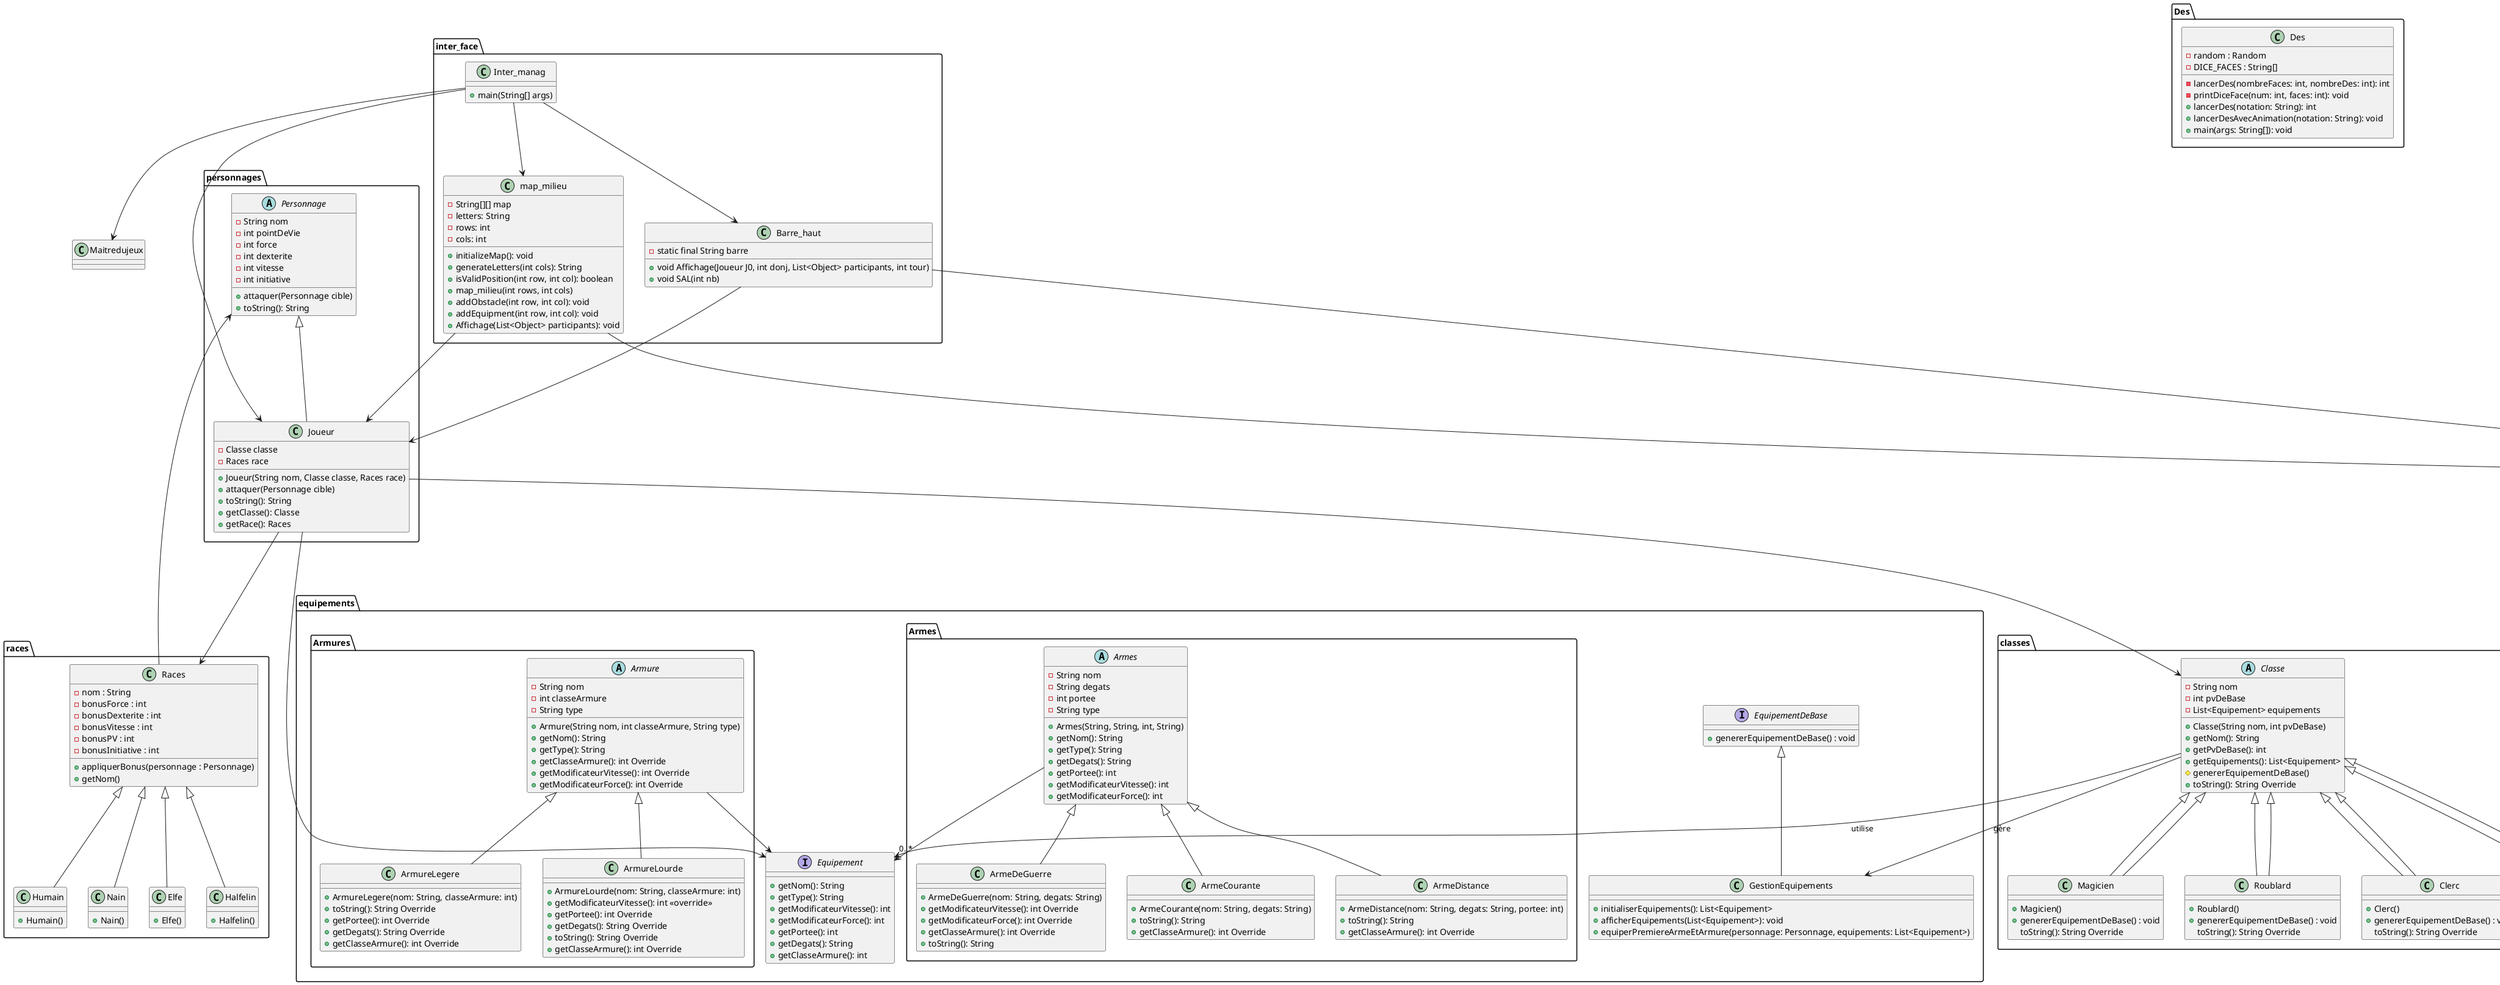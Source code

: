 @startuml '[https://plantuml.com/sequence-diagram](https://plantuml.com/sequence-diagram)'

package races {
    class Races {
        - nom : String
        - bonusForce : int 
        - bonusDexterite : int 
        - bonusVitesse : int 
        - bonusPV : int
        - bonusInitiative : int
        + appliquerBonus(personnage : Personnage) 
        + getNom()
    }

    class Elfe {
        + Elfe()
    }

    class Halfelin {
        + Halfelin()
    }

    class Humain {
        + Humain()
    }

    class Nain {
        + Nain()
    }

    Races <|-- Elfe
    Races <|-- Halfelin
    Races <|-- Humain
    Races <|-- Nain
}

package personnages {
    abstract class Personnage {
        - String nom
        - int pointDeVie
        - int force
        - int dexterite
        - int vitesse
        - int initiative
        + attaquer(Personnage cible)
        + toString(): String
    }

    class Joueur {
        - Classe classe
        - Races race
        + Joueur(String nom, Classe classe, Races race)
        + attaquer(Personnage cible)
        + toString(): String
        + getClasse(): Classe
        + getRace(): Races
    }

    Personnage <|-- Joueur
    

}

package classes {
    abstract class Classe {
        - String nom
        - int pvDeBase
        - List<Equipement> equipements
        + Classe(String nom, int pvDeBase)
        + getNom(): String
        + getPvDeBase(): int
        + getEquipements(): List<Equipement>
        # genererEquipementDeBase()
        + toString(): String Override
    }

    class Clerc extends Classe {
        + Clerc()
        + genererEquipementDeBase() : void
        toString(): String Override
    }

    class Guerrier extends Classe {
        + Guerrier()
        + genererEquipementDeBase() : void
        toString(): String Override
    }

    class Magicien extends Classe {
        + Magicien()
        + genererEquipementDeBase() : void
        toString(): String Override
    }

    class Roublard extends Classe {
        + Roublard()
        + genererEquipementDeBase() : void
        toString(): String Override
    }

    Classe <|-- Clerc
    Classe <|-- Guerrier
    Classe <|-- Magicien
    Classe <|-- Roublard

    
}

package monstres {
    abstract class Monstre {
        - String espece
        - int numero
        - int pointDeVie
        - int force
        - int dexterite
        - int initiative
        - int classeArmure
        - String typeAttaque
        - int portee
        - String degats
        + Monstre(...)
        + attaquer(cible: Personnage)
        + toString(): String
    }

    class Squelette extends Monstre {
        + Squelette(numero: int)
        + attaquer(cible: Personnage): void
    }

    class Dragon extends Monstre {
        + Dragon(numero: int)
        + attaquer(cible: Personnage): void
    }

    class Gobelin extends Monstre {
        + Gobelin(numero: int)
        + attaquer(cible: Personnage): void
    }

    class Monstreperso extends Monstre {
        + Monstreperso(espece: int,numero: int,pointDeVie: int,force: int,dexterite: int,initiative: int,
                                classeArmure: int,typeAttaque: String,portee:int ,degats: int)
        + attaquer(cible: Personnage)
    }

    Monstre <|-- Squelette
    Monstre <|-- Dragon
    Monstre <|-- Gobelin
    Monstre <|-- Monstreperso
}

package equipements {
    interface Equipement {
        + getNom(): String
        + getType(): String
        + getModificateurVitesse(): int
        + getModificateurForce(): int
        + getPortee(): int
        + getDegats(): String
        + getClasseArmure(): int
    }

    interface EquipementDeBase {
        + genererEquipementDeBase() : void
    }

    class GestionEquipements {
        + initialiserEquipements(): List<Equipement>
        + afficherEquipements(List<Equipement>): void
        + equiperPremiereArmeEtArmure(personnage: Personnage, equipements: List<Equipement>)
    }



    EquipementDeBase <|-- GestionEquipements


package Armes {
    abstract class Armes {
        - String nom
        - String degats
        - int portee
        - String type
        + Armes(String, String, int, String)
        + getNom(): String
        + getType(): String
        + getDegats(): String
        + getPortee(): int
        + getModificateurVitesse(): int
        + getModificateurForce(): int
    }

    class ArmeCourante {
        + ArmeCourante(nom: String, degats: String)
        + toString(): String
        + getClasseArmure(): int Override
    }

    class ArmeDistance {
        + ArmeDistance(nom: String, degats: String, portee: int)
        + toString(): String
        + getClasseArmure(): int Override
    }

    class ArmeDeGuerre {
        + ArmeDeGuerre(nom: String, degats: String)
        + getModificateurVitesse(): int Override
        + getModificateurForce(): int Override
        + getClasseArmure(): int Override
        + toString(): String
    }

    Armes <|-- ArmeCourante
    Armes <|-- ArmeDistance
    Armes <|-- ArmeDeGuerre
    Armes --> equipements.Equipement
}

package Armures {
    abstract class Armure {
        - String nom
        - int classeArmure
        - String type
        + Armure(String nom, int classeArmure, String type)
        + getNom(): String
        + getType(): String
        + getClasseArmure(): int Override
        + getModificateurVitesse(): int Override
        + getModificateurForce(): int Override
    }

    class ArmureLegere {
        + ArmureLegere(nom: String, classeArmure: int)
        + toString(): String Override
        + getPortee(): int Override
        + getDegats(): String Override
        + getClasseArmure(): int Override
    }

    class ArmureLourde {
        + ArmureLourde(nom: String, classeArmure: int)
        + getModificateurVitesse(): int «override»
        + getPortee(): int Override
        + getDegats(): String Override
        + toString(): String Override
        + getClasseArmure(): int Override
    }

    Armure <|-- ArmureLegere
    Armure <|-- ArmureLourde
    Armure --> equipements.Equipement
}
}

package Des {
class Des {
    - random : Random
    - DICE_FACES : String[]
    - lancerDes(nombreFaces: int, nombreDes: int): int
    - printDiceFace(num: int, faces: int): void
    + lancerDes(notation: String): int
    + lancerDesAvecAnimation(notation: String): void
    + main(args: String[]): void
}
}

package inter_face {


    class Barre_haut  {
        -static final String barre
        +void Affichage(Joueur J0, int donj, List<Object> participants, int tour)
        +void SAL(int nb)
    }



    class map_milieu {
            - String[][] map
            - letters: String
            - rows: int
            - cols: int
            + initializeMap(): void
            + generateLetters(int cols): String
            + isValidPosition(int row, int col): boolean
            + map_milieu(int rows, int cols)
            + addObstacle(int row, int col): void
            + addEquipment(int row, int col): void
            + Affichage(List<Object> participants): void
        }

    class Inter_manag {
                +main(String[] args)
        }



         Inter_manag --> Barre_haut
         Inter_manag --> map_milieu


}

Inter_manag --> Joueur
Inter_manag --> Maitredujeux
map_milieu --> Joueur
         map_milieu --> Monstre
         Barre_haut --> Joueur
         Barre_haut --> Monstre
Joueur --> equipements.Equipement
Joueur --> classes.Classe
Joueur --> races.Races
Races --> Personnage
Classe --> "0..*" equipements.Equipement : "utilise"
Classe --> equipements.GestionEquipements : "gère"

@enduml
